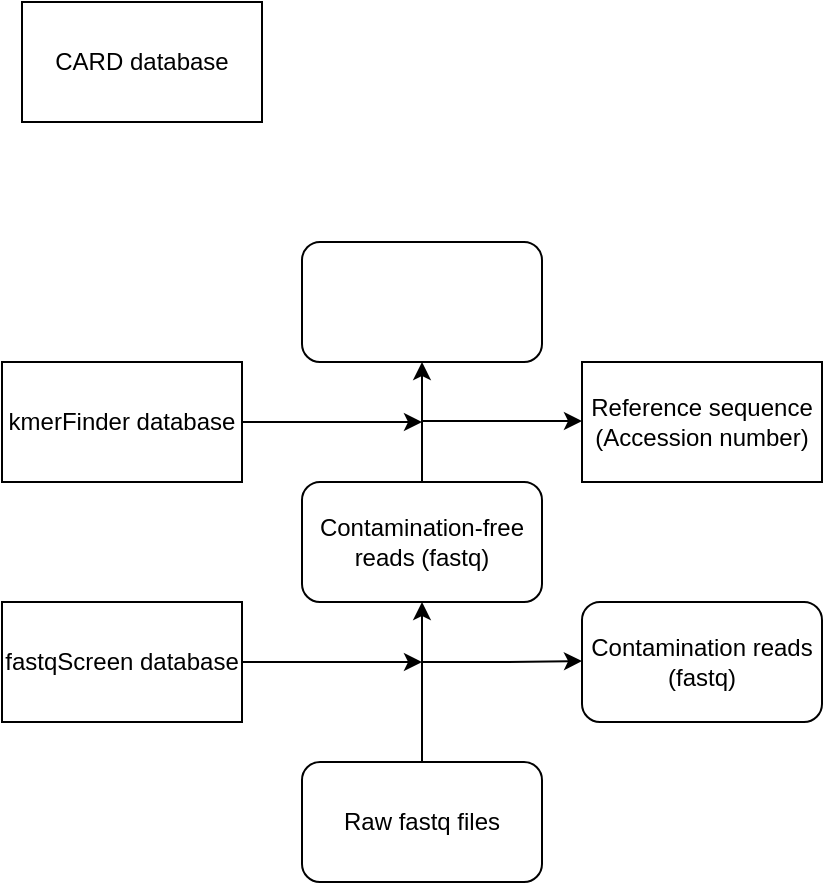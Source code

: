 <mxfile version="15.9.4" type="github">
  <diagram id="Fhmb-j94QfxsOFY8xWYQ" name="Page-1">
    <mxGraphModel dx="1422" dy="725" grid="1" gridSize="10" guides="1" tooltips="1" connect="1" arrows="1" fold="1" page="1" pageScale="1" pageWidth="850" pageHeight="1100" math="0" shadow="0">
      <root>
        <mxCell id="0" />
        <mxCell id="1" parent="0" />
        <mxCell id="9JaoaTqJArMM6nA5KHCR-1" value="CARD database" style="rounded=0;whiteSpace=wrap;html=1;" parent="1" vertex="1">
          <mxGeometry x="90" y="140" width="120" height="60" as="geometry" />
        </mxCell>
        <mxCell id="q0POvncIThJ6YeY0gYpB-7" style="edgeStyle=orthogonalEdgeStyle;rounded=0;orthogonalLoop=1;jettySize=auto;html=1;exitX=1;exitY=0.5;exitDx=0;exitDy=0;" edge="1" parent="1" source="9JaoaTqJArMM6nA5KHCR-2">
          <mxGeometry relative="1" as="geometry">
            <mxPoint x="290" y="350" as="targetPoint" />
          </mxGeometry>
        </mxCell>
        <mxCell id="9JaoaTqJArMM6nA5KHCR-2" value="kmerFinder database" style="rounded=0;whiteSpace=wrap;html=1;" parent="1" vertex="1">
          <mxGeometry x="80" y="320" width="120" height="60" as="geometry" />
        </mxCell>
        <mxCell id="q0POvncIThJ6YeY0gYpB-4" style="edgeStyle=orthogonalEdgeStyle;rounded=0;orthogonalLoop=1;jettySize=auto;html=1;" edge="1" parent="1" source="9JaoaTqJArMM6nA5KHCR-3">
          <mxGeometry relative="1" as="geometry">
            <mxPoint x="290" y="470" as="targetPoint" />
          </mxGeometry>
        </mxCell>
        <mxCell id="9JaoaTqJArMM6nA5KHCR-3" value="fastqScreen database" style="rounded=0;whiteSpace=wrap;html=1;" parent="1" vertex="1">
          <mxGeometry x="80" y="440" width="120" height="60" as="geometry" />
        </mxCell>
        <mxCell id="q0POvncIThJ6YeY0gYpB-2" value="&lt;div&gt;Raw fastq files&lt;br&gt;&lt;/div&gt;" style="rounded=1;whiteSpace=wrap;html=1;" vertex="1" parent="1">
          <mxGeometry x="230" y="520" width="120" height="60" as="geometry" />
        </mxCell>
        <mxCell id="q0POvncIThJ6YeY0gYpB-3" value="" style="endArrow=classic;html=1;rounded=0;exitX=0.5;exitY=0;exitDx=0;exitDy=0;" edge="1" parent="1" source="q0POvncIThJ6YeY0gYpB-2">
          <mxGeometry width="50" height="50" relative="1" as="geometry">
            <mxPoint x="400" y="400" as="sourcePoint" />
            <mxPoint x="290" y="440" as="targetPoint" />
            <Array as="points">
              <mxPoint x="290" y="470" />
            </Array>
          </mxGeometry>
        </mxCell>
        <mxCell id="q0POvncIThJ6YeY0gYpB-6" style="edgeStyle=orthogonalEdgeStyle;rounded=0;orthogonalLoop=1;jettySize=auto;html=1;exitX=0.5;exitY=0;exitDx=0;exitDy=0;" edge="1" parent="1" source="q0POvncIThJ6YeY0gYpB-5">
          <mxGeometry relative="1" as="geometry">
            <mxPoint x="290" y="320" as="targetPoint" />
            <Array as="points">
              <mxPoint x="290" y="330" />
              <mxPoint x="290" y="330" />
            </Array>
          </mxGeometry>
        </mxCell>
        <mxCell id="q0POvncIThJ6YeY0gYpB-5" value="Contamination-free reads (fastq)" style="rounded=1;whiteSpace=wrap;html=1;" vertex="1" parent="1">
          <mxGeometry x="230" y="380" width="120" height="60" as="geometry" />
        </mxCell>
        <mxCell id="q0POvncIThJ6YeY0gYpB-8" value="" style="rounded=1;whiteSpace=wrap;html=1;" vertex="1" parent="1">
          <mxGeometry x="230" y="260" width="120" height="60" as="geometry" />
        </mxCell>
        <mxCell id="q0POvncIThJ6YeY0gYpB-10" style="edgeStyle=orthogonalEdgeStyle;rounded=0;orthogonalLoop=1;jettySize=auto;html=1;exitX=1;exitY=0.5;exitDx=0;exitDy=0;" edge="1" parent="1" target="q0POvncIThJ6YeY0gYpB-11">
          <mxGeometry relative="1" as="geometry">
            <mxPoint x="380" y="349.5" as="targetPoint" />
            <mxPoint x="290" y="349.5" as="sourcePoint" />
          </mxGeometry>
        </mxCell>
        <mxCell id="q0POvncIThJ6YeY0gYpB-11" value="&lt;div&gt;Reference sequence&lt;/div&gt;&lt;div&gt;(Accession number)&lt;br&gt;&lt;/div&gt;" style="rounded=0;whiteSpace=wrap;html=1;" vertex="1" parent="1">
          <mxGeometry x="370" y="320" width="120" height="60" as="geometry" />
        </mxCell>
        <mxCell id="q0POvncIThJ6YeY0gYpB-12" value="&lt;div&gt;Contamination reads&lt;/div&gt;&lt;div&gt;(fastq)&lt;br&gt;&lt;/div&gt;" style="rounded=1;whiteSpace=wrap;html=1;" vertex="1" parent="1">
          <mxGeometry x="370" y="440" width="120" height="60" as="geometry" />
        </mxCell>
        <mxCell id="q0POvncIThJ6YeY0gYpB-13" style="edgeStyle=orthogonalEdgeStyle;rounded=0;orthogonalLoop=1;jettySize=auto;html=1;" edge="1" parent="1">
          <mxGeometry relative="1" as="geometry">
            <mxPoint x="370" y="469.5" as="targetPoint" />
            <mxPoint x="290" y="470" as="sourcePoint" />
            <Array as="points">
              <mxPoint x="330" y="470" />
            </Array>
          </mxGeometry>
        </mxCell>
      </root>
    </mxGraphModel>
  </diagram>
</mxfile>
